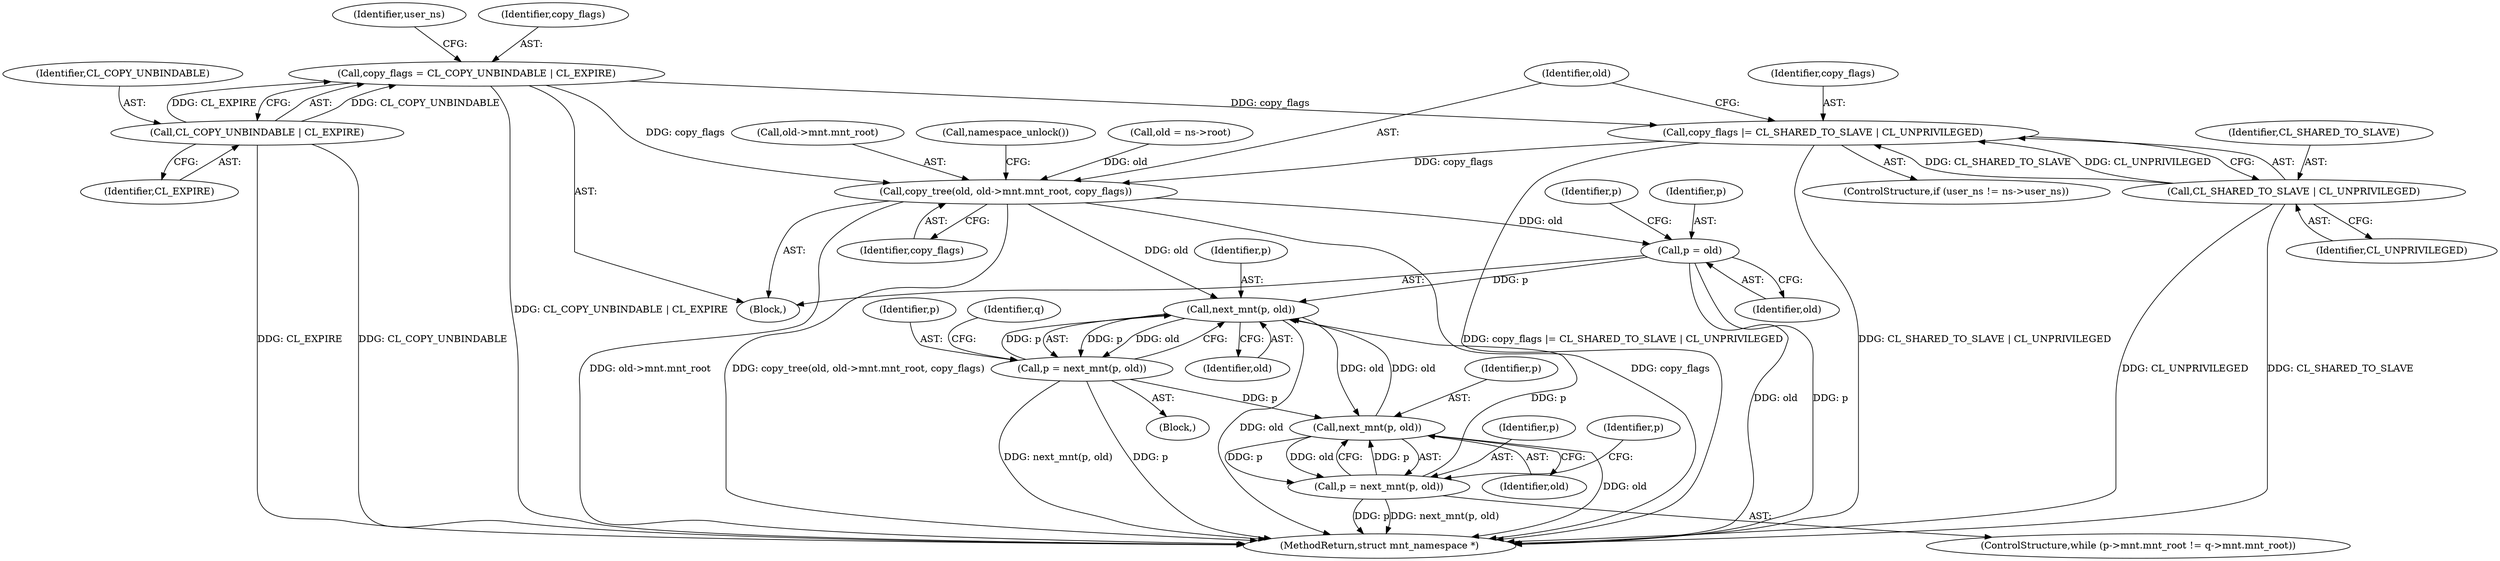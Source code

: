 digraph "0_linux_d29216842a85c7970c536108e093963f02714498_2@API" {
"1000161" [label="(Call,copy_flags |= CL_SHARED_TO_SLAVE | CL_UNPRIVILEGED)"];
"1000150" [label="(Call,copy_flags = CL_COPY_UNBINDABLE | CL_EXPIRE)"];
"1000152" [label="(Call,CL_COPY_UNBINDABLE | CL_EXPIRE)"];
"1000163" [label="(Call,CL_SHARED_TO_SLAVE | CL_UNPRIVILEGED)"];
"1000166" [label="(Call,copy_tree(old, old->mnt.mnt_root, copy_flags))"];
"1000178" [label="(Call,p = old)"];
"1000256" [label="(Call,next_mnt(p, old))"];
"1000254" [label="(Call,p = next_mnt(p, old))"];
"1000277" [label="(Call,next_mnt(p, old))"];
"1000275" [label="(Call,p = next_mnt(p, old))"];
"1000153" [label="(Identifier,CL_COPY_UNBINDABLE)"];
"1000278" [label="(Identifier,p)"];
"1000157" [label="(Identifier,user_ns)"];
"1000151" [label="(Identifier,copy_flags)"];
"1000277" [label="(Call,next_mnt(p, old))"];
"1000179" [label="(Identifier,p)"];
"1000276" [label="(Identifier,p)"];
"1000107" [label="(Block,)"];
"1000183" [label="(Block,)"];
"1000255" [label="(Identifier,p)"];
"1000178" [label="(Call,p = old)"];
"1000291" [label="(MethodReturn,struct mnt_namespace *)"];
"1000164" [label="(Identifier,CL_SHARED_TO_SLAVE)"];
"1000168" [label="(Call,old->mnt.mnt_root)"];
"1000180" [label="(Identifier,old)"];
"1000162" [label="(Identifier,copy_flags)"];
"1000175" [label="(Call,namespace_unlock())"];
"1000161" [label="(Call,copy_flags |= CL_SHARED_TO_SLAVE | CL_UNPRIVILEGED)"];
"1000263" [label="(ControlStructure,while (p->mnt.mnt_root != q->mnt.mnt_root))"];
"1000135" [label="(Call,old = ns->root)"];
"1000150" [label="(Call,copy_flags = CL_COPY_UNBINDABLE | CL_EXPIRE)"];
"1000261" [label="(Identifier,q)"];
"1000256" [label="(Call,next_mnt(p, old))"];
"1000267" [label="(Identifier,p)"];
"1000275" [label="(Call,p = next_mnt(p, old))"];
"1000163" [label="(Call,CL_SHARED_TO_SLAVE | CL_UNPRIVILEGED)"];
"1000154" [label="(Identifier,CL_EXPIRE)"];
"1000155" [label="(ControlStructure,if (user_ns != ns->user_ns))"];
"1000182" [label="(Identifier,p)"];
"1000166" [label="(Call,copy_tree(old, old->mnt.mnt_root, copy_flags))"];
"1000152" [label="(Call,CL_COPY_UNBINDABLE | CL_EXPIRE)"];
"1000254" [label="(Call,p = next_mnt(p, old))"];
"1000165" [label="(Identifier,CL_UNPRIVILEGED)"];
"1000257" [label="(Identifier,p)"];
"1000173" [label="(Identifier,copy_flags)"];
"1000167" [label="(Identifier,old)"];
"1000258" [label="(Identifier,old)"];
"1000279" [label="(Identifier,old)"];
"1000161" -> "1000155"  [label="AST: "];
"1000161" -> "1000163"  [label="CFG: "];
"1000162" -> "1000161"  [label="AST: "];
"1000163" -> "1000161"  [label="AST: "];
"1000167" -> "1000161"  [label="CFG: "];
"1000161" -> "1000291"  [label="DDG: CL_SHARED_TO_SLAVE | CL_UNPRIVILEGED"];
"1000161" -> "1000291"  [label="DDG: copy_flags |= CL_SHARED_TO_SLAVE | CL_UNPRIVILEGED"];
"1000150" -> "1000161"  [label="DDG: copy_flags"];
"1000163" -> "1000161"  [label="DDG: CL_SHARED_TO_SLAVE"];
"1000163" -> "1000161"  [label="DDG: CL_UNPRIVILEGED"];
"1000161" -> "1000166"  [label="DDG: copy_flags"];
"1000150" -> "1000107"  [label="AST: "];
"1000150" -> "1000152"  [label="CFG: "];
"1000151" -> "1000150"  [label="AST: "];
"1000152" -> "1000150"  [label="AST: "];
"1000157" -> "1000150"  [label="CFG: "];
"1000150" -> "1000291"  [label="DDG: CL_COPY_UNBINDABLE | CL_EXPIRE"];
"1000152" -> "1000150"  [label="DDG: CL_COPY_UNBINDABLE"];
"1000152" -> "1000150"  [label="DDG: CL_EXPIRE"];
"1000150" -> "1000166"  [label="DDG: copy_flags"];
"1000152" -> "1000154"  [label="CFG: "];
"1000153" -> "1000152"  [label="AST: "];
"1000154" -> "1000152"  [label="AST: "];
"1000152" -> "1000291"  [label="DDG: CL_EXPIRE"];
"1000152" -> "1000291"  [label="DDG: CL_COPY_UNBINDABLE"];
"1000163" -> "1000165"  [label="CFG: "];
"1000164" -> "1000163"  [label="AST: "];
"1000165" -> "1000163"  [label="AST: "];
"1000163" -> "1000291"  [label="DDG: CL_SHARED_TO_SLAVE"];
"1000163" -> "1000291"  [label="DDG: CL_UNPRIVILEGED"];
"1000166" -> "1000107"  [label="AST: "];
"1000166" -> "1000173"  [label="CFG: "];
"1000167" -> "1000166"  [label="AST: "];
"1000168" -> "1000166"  [label="AST: "];
"1000173" -> "1000166"  [label="AST: "];
"1000175" -> "1000166"  [label="CFG: "];
"1000166" -> "1000291"  [label="DDG: old->mnt.mnt_root"];
"1000166" -> "1000291"  [label="DDG: copy_tree(old, old->mnt.mnt_root, copy_flags)"];
"1000166" -> "1000291"  [label="DDG: copy_flags"];
"1000135" -> "1000166"  [label="DDG: old"];
"1000166" -> "1000178"  [label="DDG: old"];
"1000166" -> "1000256"  [label="DDG: old"];
"1000178" -> "1000107"  [label="AST: "];
"1000178" -> "1000180"  [label="CFG: "];
"1000179" -> "1000178"  [label="AST: "];
"1000180" -> "1000178"  [label="AST: "];
"1000182" -> "1000178"  [label="CFG: "];
"1000178" -> "1000291"  [label="DDG: p"];
"1000178" -> "1000291"  [label="DDG: old"];
"1000178" -> "1000256"  [label="DDG: p"];
"1000256" -> "1000254"  [label="AST: "];
"1000256" -> "1000258"  [label="CFG: "];
"1000257" -> "1000256"  [label="AST: "];
"1000258" -> "1000256"  [label="AST: "];
"1000254" -> "1000256"  [label="CFG: "];
"1000256" -> "1000291"  [label="DDG: old"];
"1000256" -> "1000254"  [label="DDG: p"];
"1000256" -> "1000254"  [label="DDG: old"];
"1000275" -> "1000256"  [label="DDG: p"];
"1000254" -> "1000256"  [label="DDG: p"];
"1000277" -> "1000256"  [label="DDG: old"];
"1000256" -> "1000277"  [label="DDG: old"];
"1000254" -> "1000183"  [label="AST: "];
"1000255" -> "1000254"  [label="AST: "];
"1000261" -> "1000254"  [label="CFG: "];
"1000254" -> "1000291"  [label="DDG: next_mnt(p, old)"];
"1000254" -> "1000291"  [label="DDG: p"];
"1000254" -> "1000277"  [label="DDG: p"];
"1000277" -> "1000275"  [label="AST: "];
"1000277" -> "1000279"  [label="CFG: "];
"1000278" -> "1000277"  [label="AST: "];
"1000279" -> "1000277"  [label="AST: "];
"1000275" -> "1000277"  [label="CFG: "];
"1000277" -> "1000291"  [label="DDG: old"];
"1000277" -> "1000275"  [label="DDG: p"];
"1000277" -> "1000275"  [label="DDG: old"];
"1000275" -> "1000277"  [label="DDG: p"];
"1000275" -> "1000263"  [label="AST: "];
"1000276" -> "1000275"  [label="AST: "];
"1000267" -> "1000275"  [label="CFG: "];
"1000275" -> "1000291"  [label="DDG: p"];
"1000275" -> "1000291"  [label="DDG: next_mnt(p, old)"];
}
